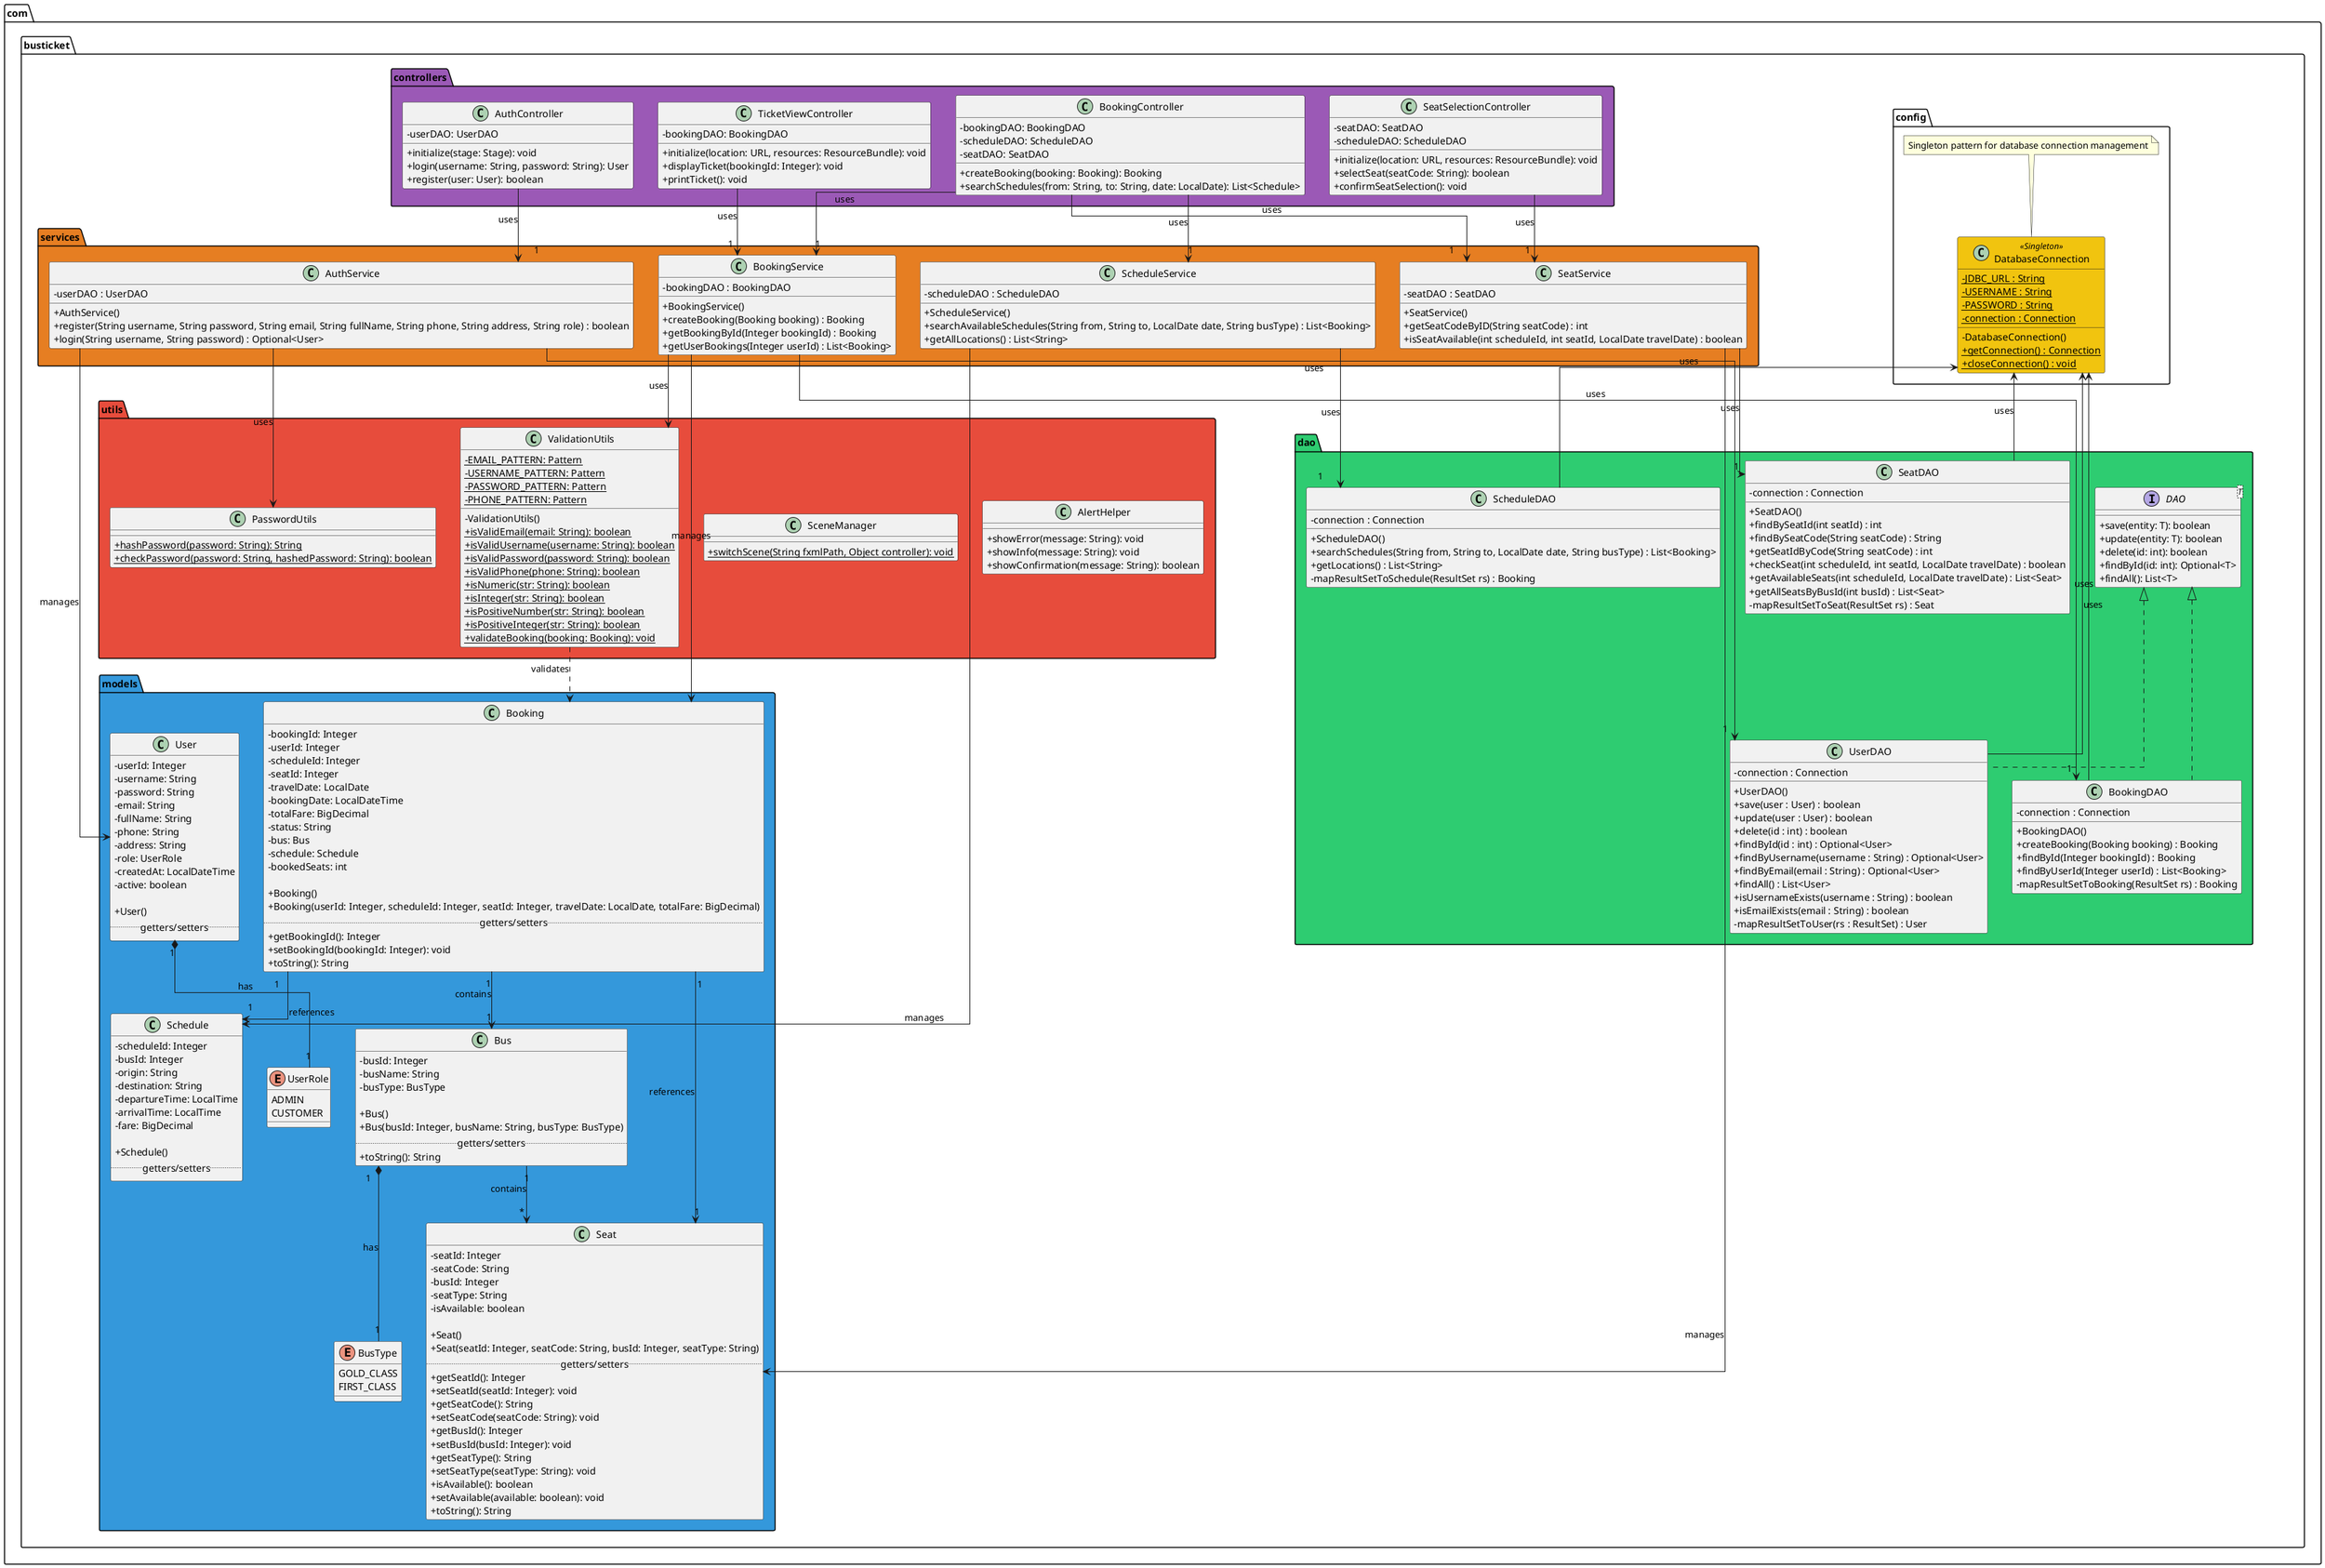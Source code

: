 @startuml Bus Ticket Reservation System

skinparam {
  backgroundColor white
  handwritten false
  monochrome false
  classAttributeIconSize 0
  linetype ortho
}

!define PRIMARY_COLOR 3498DB
!define SECONDARY_COLOR 2ECC71
!define DATABASE_COLOR F1C40F
!define CONTROLLER_COLOR 9B59B6
!define UTILS_COLOR E74C3C
!define SERVICE_COLOR E67E22

package "com.busticket.config" {
    class DatabaseConnection <<Singleton>> #DATABASE_COLOR {
        - {static} JDBC_URL : String
        - {static} USERNAME : String
        - {static} PASSWORD : String
        - {static} connection : Connection

        - DatabaseConnection()
        + {static} getConnection() : Connection
        + {static} closeConnection() : void
    }

    note top of DatabaseConnection
        Singleton pattern for database connection management
    end note
}

package "com.busticket.models" #PRIMARY_COLOR {
    class Booking {
        - bookingId: Integer
        - userId: Integer
        - scheduleId: Integer
        - seatId: Integer
        - travelDate: LocalDate
        - bookingDate: LocalDateTime
        - totalFare: BigDecimal
        - status: String
        - bus: Bus
        - schedule: Schedule
        - bookedSeats: int

        + Booking()
        + Booking(userId: Integer, scheduleId: Integer, seatId: Integer, travelDate: LocalDate, totalFare: BigDecimal)
        .. getters/setters ..
        + getBookingId(): Integer
        + setBookingId(bookingId: Integer): void
        + toString(): String
    }

    class Bus {
        - busId: Integer
        - busName: String
        - busType: BusType

        + Bus()
        + Bus(busId: Integer, busName: String, busType: BusType)
        .. getters/setters ..
        + toString(): String
    }

    enum BusType {
        GOLD_CLASS
        FIRST_CLASS
    }

    class Schedule {
        - scheduleId: Integer
        - busId: Integer
        - origin: String
        - destination: String
        - departureTime: LocalTime
        - arrivalTime: LocalTime
        - fare: BigDecimal

        + Schedule()
        .. getters/setters ..
    }

    class User {
        - userId: Integer
        - username: String
        - password: String
        - email: String
        - fullName: String
        - phone: String
        - address: String
        - role: UserRole
        - createdAt: LocalDateTime
        - active: boolean

        + User()
        .. getters/setters ..
    }

    enum UserRole {
        ADMIN
        CUSTOMER
    }

    class Seat {
        - seatId: Integer
        - seatCode: String
        - busId: Integer
        - seatType: String
        - isAvailable: boolean

        + Seat()
        + Seat(seatId: Integer, seatCode: String, busId: Integer, seatType: String)
        .. getters/setters ..
        + getSeatId(): Integer
        + setSeatId(seatId: Integer): void
        + getSeatCode(): String
        + setSeatCode(seatCode: String): void
        + getBusId(): Integer
        + setBusId(busId: Integer): void
        + getSeatType(): String
        + setSeatType(seatType: String): void
        + isAvailable(): boolean
        + setAvailable(available: boolean): void
        + toString(): String
    }
}

package "com.busticket.dao" #SECONDARY_COLOR {
    interface DAO<T> {
        + save(entity: T): boolean
        + update(entity: T): boolean
        + delete(id: int): boolean
        + findById(id: int): Optional<T>
        + findAll(): List<T>
    }

    class BookingDAO {
        - connection : Connection
        + BookingDAO()
        + createBooking(Booking booking) : Booking
        + findById(Integer bookingId) : Booking
        + findByUserId(Integer userId) : List<Booking>
        - mapResultSetToBooking(ResultSet rs) : Booking
    }

    class UserDAO {
        - connection : Connection
        + UserDAO()
        + save(user : User) : boolean
        + update(user : User) : boolean
        + delete(id : int) : boolean
        + findById(id : int) : Optional<User>
        + findByUsername(username : String) : Optional<User>
        + findByEmail(email : String) : Optional<User>
        + findAll() : List<User>
        + isUsernameExists(username : String) : boolean
        + isEmailExists(email : String) : boolean
        - mapResultSetToUser(rs : ResultSet) : User
    }

    class ScheduleDAO {
        - connection : Connection
        + ScheduleDAO()
        + searchSchedules(String from, String to, LocalDate date, String busType) : List<Booking>
        + getLocations() : List<String>
        - mapResultSetToSchedule(ResultSet rs) : Booking
    }

    class SeatDAO {
        - connection : Connection
        + SeatDAO()
        + findBySeatId(int seatId) : int
        + findBySeatCode(String seatCode) : String
        + getSeatIdByCode(String seatCode) : int
        + checkSeat(int scheduleId, int seatId, LocalDate travelDate) : boolean
        + getAvailableSeats(int scheduleId, LocalDate travelDate) : List<Seat>
        + getAllSeatsByBusId(int busId) : List<Seat>
        - mapResultSetToSeat(ResultSet rs) : Seat
    }
}

package "com.busticket.services" #SERVICE_COLOR {
    class BookingService {
        - bookingDAO : BookingDAO
        + BookingService()
        + createBooking(Booking booking) : Booking
        + getBookingById(Integer bookingId) : Booking
        + getUserBookings(Integer userId) : List<Booking>
    }

    class ScheduleService {
        - scheduleDAO : ScheduleDAO
        + ScheduleService()
        + searchAvailableSchedules(String from, String to, LocalDate date, String busType) : List<Booking>
        + getAllLocations() : List<String>
    }

    class SeatService {
        - seatDAO : SeatDAO
        + SeatService()
        + getSeatCodeByID(String seatCode) : int
        + isSeatAvailable(int scheduleId, int seatId, LocalDate travelDate) : boolean
    }

    class AuthService {
        - userDAO : UserDAO
        + AuthService()
        + register(String username, String password, String email, String fullName, String phone, String address, String role) : boolean
        + login(String username, String password) : Optional<User>
    }
}

package "com.busticket.controllers" #CONTROLLER_COLOR {
    class AuthController {
        - userDAO: UserDAO
        + initialize(stage: Stage): void
        + login(username: String, password: String): User
        + register(user: User): boolean
    }

    class BookingController {
        - bookingDAO: BookingDAO
        - scheduleDAO: ScheduleDAO
        - seatDAO: SeatDAO
        + createBooking(booking: Booking): Booking
        + searchSchedules(from: String, to: String, date: LocalDate): List<Schedule>
    }

    class SeatSelectionController {
        - seatDAO: SeatDAO
        - scheduleDAO: ScheduleDAO
        + initialize(location: URL, resources: ResourceBundle): void
        + selectSeat(seatCode: String): boolean
        + confirmSeatSelection(): void
    }

    class TicketViewController {
        - bookingDAO: BookingDAO
        + initialize(location: URL, resources: ResourceBundle): void
        + displayTicket(bookingId: Integer): void
        + printTicket(): void
    }
}

package "com.busticket.utils" #UTILS_COLOR {
    class AlertHelper {
        + showError(message: String): void
        + showInfo(message: String): void
        + showConfirmation(message: String): boolean
    }

    class SceneManager {
        + {static} switchScene(String fxmlPath, Object controller): void
    }

    class ValidationUtils {
        - {static} EMAIL_PATTERN: Pattern
        - {static} USERNAME_PATTERN: Pattern
        - {static} PASSWORD_PATTERN: Pattern
        - {static} PHONE_PATTERN: Pattern
        - ValidationUtils()
        + {static} isValidEmail(email: String): boolean
        + {static} isValidUsername(username: String): boolean
        + {static} isValidPassword(password: String): boolean
        + {static} isValidPhone(phone: String): boolean
        + {static} isNumeric(str: String): boolean
        + {static} isInteger(str: String): boolean
        + {static} isPositiveNumber(str: String): boolean
        + {static} isPositiveInteger(str: String): boolean
        + {static} validateBooking(booking: Booking): void
    }

    class PasswordUtils {
        + {static} hashPassword(password: String): String
        + {static} checkPassword(password: String, hashedPassword: String): boolean
    }
}

' Relationships
DatabaseConnection <-- BookingDAO: uses
DatabaseConnection <-- UserDAO: uses
DatabaseConnection <-- ScheduleDAO: uses
DatabaseConnection <-- SeatDAO: uses

DAO <|.. UserDAO
DAO <|.. BookingDAO

' Service to DAO relationships
BookingService --> "1" BookingDAO: uses
ScheduleService --> "1" ScheduleDAO: uses
SeatService --> "1" SeatDAO: uses
AuthService --> "1" UserDAO: uses

' Controller to Service relationships
AuthController --> "1" AuthService: uses
BookingController --> "1" BookingService: uses
BookingController --> "1" ScheduleService: uses
BookingController --> "1" SeatService: uses
SeatSelectionController --> "1" SeatService: uses
TicketViewController --> "1" BookingService: uses

' Service to Utilities
BookingService --> ValidationUtils: uses
AuthService --> PasswordUtils: uses

User "1" *-- "1" UserRole: has
Booking "1" --> "1" Bus: contains
Booking "1" --> "1" Schedule: references
Booking "1" --> "1" Seat: references
Bus "1" *-- "1" BusType: has
Bus "1" --> "*" Seat: contains

' Service for Models mapping
BookingService --> Booking: manages
ScheduleService --> Schedule: manages
SeatService --> Seat: manages
AuthService --> User: manages

ValidationUtils ..> Booking: validates

@enduml
